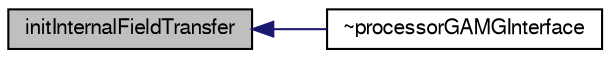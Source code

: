 digraph "initInternalFieldTransfer"
{
  bgcolor="transparent";
  edge [fontname="FreeSans",fontsize="10",labelfontname="FreeSans",labelfontsize="10"];
  node [fontname="FreeSans",fontsize="10",shape=record];
  rankdir="LR";
  Node24 [label="initInternalFieldTransfer",height=0.2,width=0.4,color="black", fillcolor="grey75", style="filled", fontcolor="black"];
  Node24 -> Node25 [dir="back",color="midnightblue",fontsize="10",style="solid",fontname="FreeSans"];
  Node25 [label="~processorGAMGInterface",height=0.2,width=0.4,color="black",URL="$a27034.html#ad68e9c2e0015fef03becd1e1842cd118",tooltip="Destructor. "];
}
